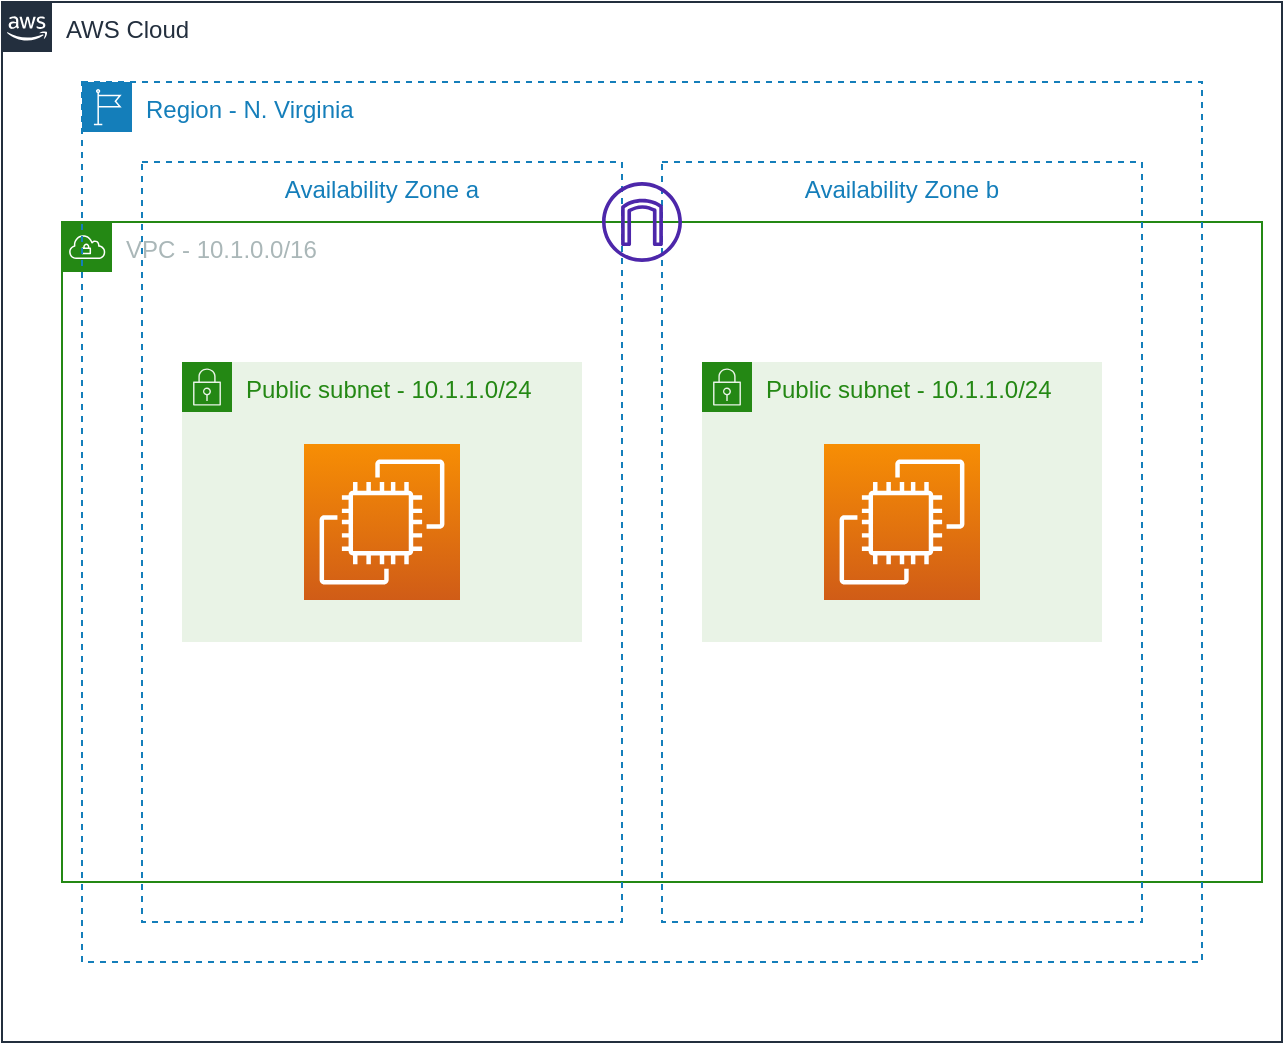 <mxfile version="20.8.3" type="github"><diagram id="NhNu8lK3jxxZx00MZokE" name="Page-1"><mxGraphModel dx="954" dy="539" grid="1" gridSize="10" guides="1" tooltips="1" connect="1" arrows="1" fold="1" page="1" pageScale="1" pageWidth="850" pageHeight="1100" math="0" shadow="0"><root><mxCell id="0"/><mxCell id="1" parent="0"/><mxCell id="UM3ME_d4aT2NmvtCluHd-1" value="AWS Cloud" style="points=[[0,0],[0.25,0],[0.5,0],[0.75,0],[1,0],[1,0.25],[1,0.5],[1,0.75],[1,1],[0.75,1],[0.5,1],[0.25,1],[0,1],[0,0.75],[0,0.5],[0,0.25]];outlineConnect=0;gradientColor=none;html=1;whiteSpace=wrap;fontSize=12;fontStyle=0;container=1;pointerEvents=0;collapsible=0;recursiveResize=0;shape=mxgraph.aws4.group;grIcon=mxgraph.aws4.group_aws_cloud_alt;strokeColor=#232F3E;fillColor=none;verticalAlign=top;align=left;spacingLeft=30;fontColor=#232F3E;dashed=0;" vertex="1" parent="1"><mxGeometry x="120" y="40" width="640" height="520" as="geometry"/></mxCell><mxCell id="UM3ME_d4aT2NmvtCluHd-5" value="VPC - 10.1.0.0/16" style="points=[[0,0],[0.25,0],[0.5,0],[0.75,0],[1,0],[1,0.25],[1,0.5],[1,0.75],[1,1],[0.75,1],[0.5,1],[0.25,1],[0,1],[0,0.75],[0,0.5],[0,0.25]];outlineConnect=0;gradientColor=none;html=1;whiteSpace=wrap;fontSize=12;fontStyle=0;container=1;pointerEvents=0;collapsible=0;recursiveResize=0;shape=mxgraph.aws4.group;grIcon=mxgraph.aws4.group_vpc;strokeColor=#248814;fillColor=none;verticalAlign=top;align=left;spacingLeft=30;fontColor=#AAB7B8;dashed=0;" vertex="1" parent="UM3ME_d4aT2NmvtCluHd-1"><mxGeometry x="30" y="110" width="600" height="330" as="geometry"/></mxCell><mxCell id="UM3ME_d4aT2NmvtCluHd-2" value="Region - N. Virginia" style="points=[[0,0],[0.25,0],[0.5,0],[0.75,0],[1,0],[1,0.25],[1,0.5],[1,0.75],[1,1],[0.75,1],[0.5,1],[0.25,1],[0,1],[0,0.75],[0,0.5],[0,0.25]];outlineConnect=0;gradientColor=none;html=1;whiteSpace=wrap;fontSize=12;fontStyle=0;container=1;pointerEvents=0;collapsible=0;recursiveResize=0;shape=mxgraph.aws4.group;grIcon=mxgraph.aws4.group_region;strokeColor=#147EBA;fillColor=none;verticalAlign=top;align=left;spacingLeft=30;fontColor=#147EBA;dashed=1;" vertex="1" parent="1"><mxGeometry x="160" y="80" width="560" height="440" as="geometry"/></mxCell><mxCell id="UM3ME_d4aT2NmvtCluHd-4" value="Availability Zone b" style="fillColor=none;strokeColor=#147EBA;dashed=1;verticalAlign=top;fontStyle=0;fontColor=#147EBA;" vertex="1" parent="UM3ME_d4aT2NmvtCluHd-2"><mxGeometry x="290" y="40" width="240" height="380" as="geometry"/></mxCell><mxCell id="UM3ME_d4aT2NmvtCluHd-3" value="Availability Zone a" style="fillColor=none;strokeColor=#147EBA;dashed=1;verticalAlign=top;fontStyle=0;fontColor=#147EBA;" vertex="1" parent="UM3ME_d4aT2NmvtCluHd-2"><mxGeometry x="30" y="40" width="240" height="380" as="geometry"/></mxCell><mxCell id="UM3ME_d4aT2NmvtCluHd-6" value="Public subnet - 10.1.1.0/24" style="points=[[0,0],[0.25,0],[0.5,0],[0.75,0],[1,0],[1,0.25],[1,0.5],[1,0.75],[1,1],[0.75,1],[0.5,1],[0.25,1],[0,1],[0,0.75],[0,0.5],[0,0.25]];outlineConnect=0;gradientColor=none;html=1;whiteSpace=wrap;fontSize=12;fontStyle=0;container=1;pointerEvents=0;collapsible=0;recursiveResize=0;shape=mxgraph.aws4.group;grIcon=mxgraph.aws4.group_security_group;grStroke=0;strokeColor=#248814;fillColor=#E9F3E6;verticalAlign=top;align=left;spacingLeft=30;fontColor=#248814;dashed=0;" vertex="1" parent="UM3ME_d4aT2NmvtCluHd-2"><mxGeometry x="50" y="140" width="200" height="140" as="geometry"/></mxCell><mxCell id="UM3ME_d4aT2NmvtCluHd-7" value="" style="sketch=0;points=[[0,0,0],[0.25,0,0],[0.5,0,0],[0.75,0,0],[1,0,0],[0,1,0],[0.25,1,0],[0.5,1,0],[0.75,1,0],[1,1,0],[0,0.25,0],[0,0.5,0],[0,0.75,0],[1,0.25,0],[1,0.5,0],[1,0.75,0]];outlineConnect=0;fontColor=#232F3E;gradientColor=#F78E04;gradientDirection=north;fillColor=#D05C17;strokeColor=#ffffff;dashed=0;verticalLabelPosition=bottom;verticalAlign=top;align=center;html=1;fontSize=12;fontStyle=0;aspect=fixed;shape=mxgraph.aws4.resourceIcon;resIcon=mxgraph.aws4.ec2;" vertex="1" parent="UM3ME_d4aT2NmvtCluHd-6"><mxGeometry x="61" y="41" width="78" height="78" as="geometry"/></mxCell><mxCell id="UM3ME_d4aT2NmvtCluHd-8" value="Public subnet - 10.1.1.0/24" style="points=[[0,0],[0.25,0],[0.5,0],[0.75,0],[1,0],[1,0.25],[1,0.5],[1,0.75],[1,1],[0.75,1],[0.5,1],[0.25,1],[0,1],[0,0.75],[0,0.5],[0,0.25]];outlineConnect=0;gradientColor=none;html=1;whiteSpace=wrap;fontSize=12;fontStyle=0;container=1;pointerEvents=0;collapsible=0;recursiveResize=0;shape=mxgraph.aws4.group;grIcon=mxgraph.aws4.group_security_group;grStroke=0;strokeColor=#248814;fillColor=#E9F3E6;verticalAlign=top;align=left;spacingLeft=30;fontColor=#248814;dashed=0;" vertex="1" parent="UM3ME_d4aT2NmvtCluHd-2"><mxGeometry x="310" y="140" width="200" height="140" as="geometry"/></mxCell><mxCell id="UM3ME_d4aT2NmvtCluHd-9" value="" style="sketch=0;points=[[0,0,0],[0.25,0,0],[0.5,0,0],[0.75,0,0],[1,0,0],[0,1,0],[0.25,1,0],[0.5,1,0],[0.75,1,0],[1,1,0],[0,0.25,0],[0,0.5,0],[0,0.75,0],[1,0.25,0],[1,0.5,0],[1,0.75,0]];outlineConnect=0;fontColor=#232F3E;gradientColor=#F78E04;gradientDirection=north;fillColor=#D05C17;strokeColor=#ffffff;dashed=0;verticalLabelPosition=bottom;verticalAlign=top;align=center;html=1;fontSize=12;fontStyle=0;aspect=fixed;shape=mxgraph.aws4.resourceIcon;resIcon=mxgraph.aws4.ec2;" vertex="1" parent="UM3ME_d4aT2NmvtCluHd-8"><mxGeometry x="61" y="41" width="78" height="78" as="geometry"/></mxCell><mxCell id="UM3ME_d4aT2NmvtCluHd-10" value="" style="sketch=0;outlineConnect=0;fontColor=#232F3E;gradientColor=none;fillColor=#4D27AA;strokeColor=none;dashed=0;verticalLabelPosition=bottom;verticalAlign=top;align=center;html=1;fontSize=12;fontStyle=0;aspect=fixed;pointerEvents=1;shape=mxgraph.aws4.internet_gateway;" vertex="1" parent="UM3ME_d4aT2NmvtCluHd-2"><mxGeometry x="260" y="50" width="40" height="40" as="geometry"/></mxCell></root></mxGraphModel></diagram></mxfile>